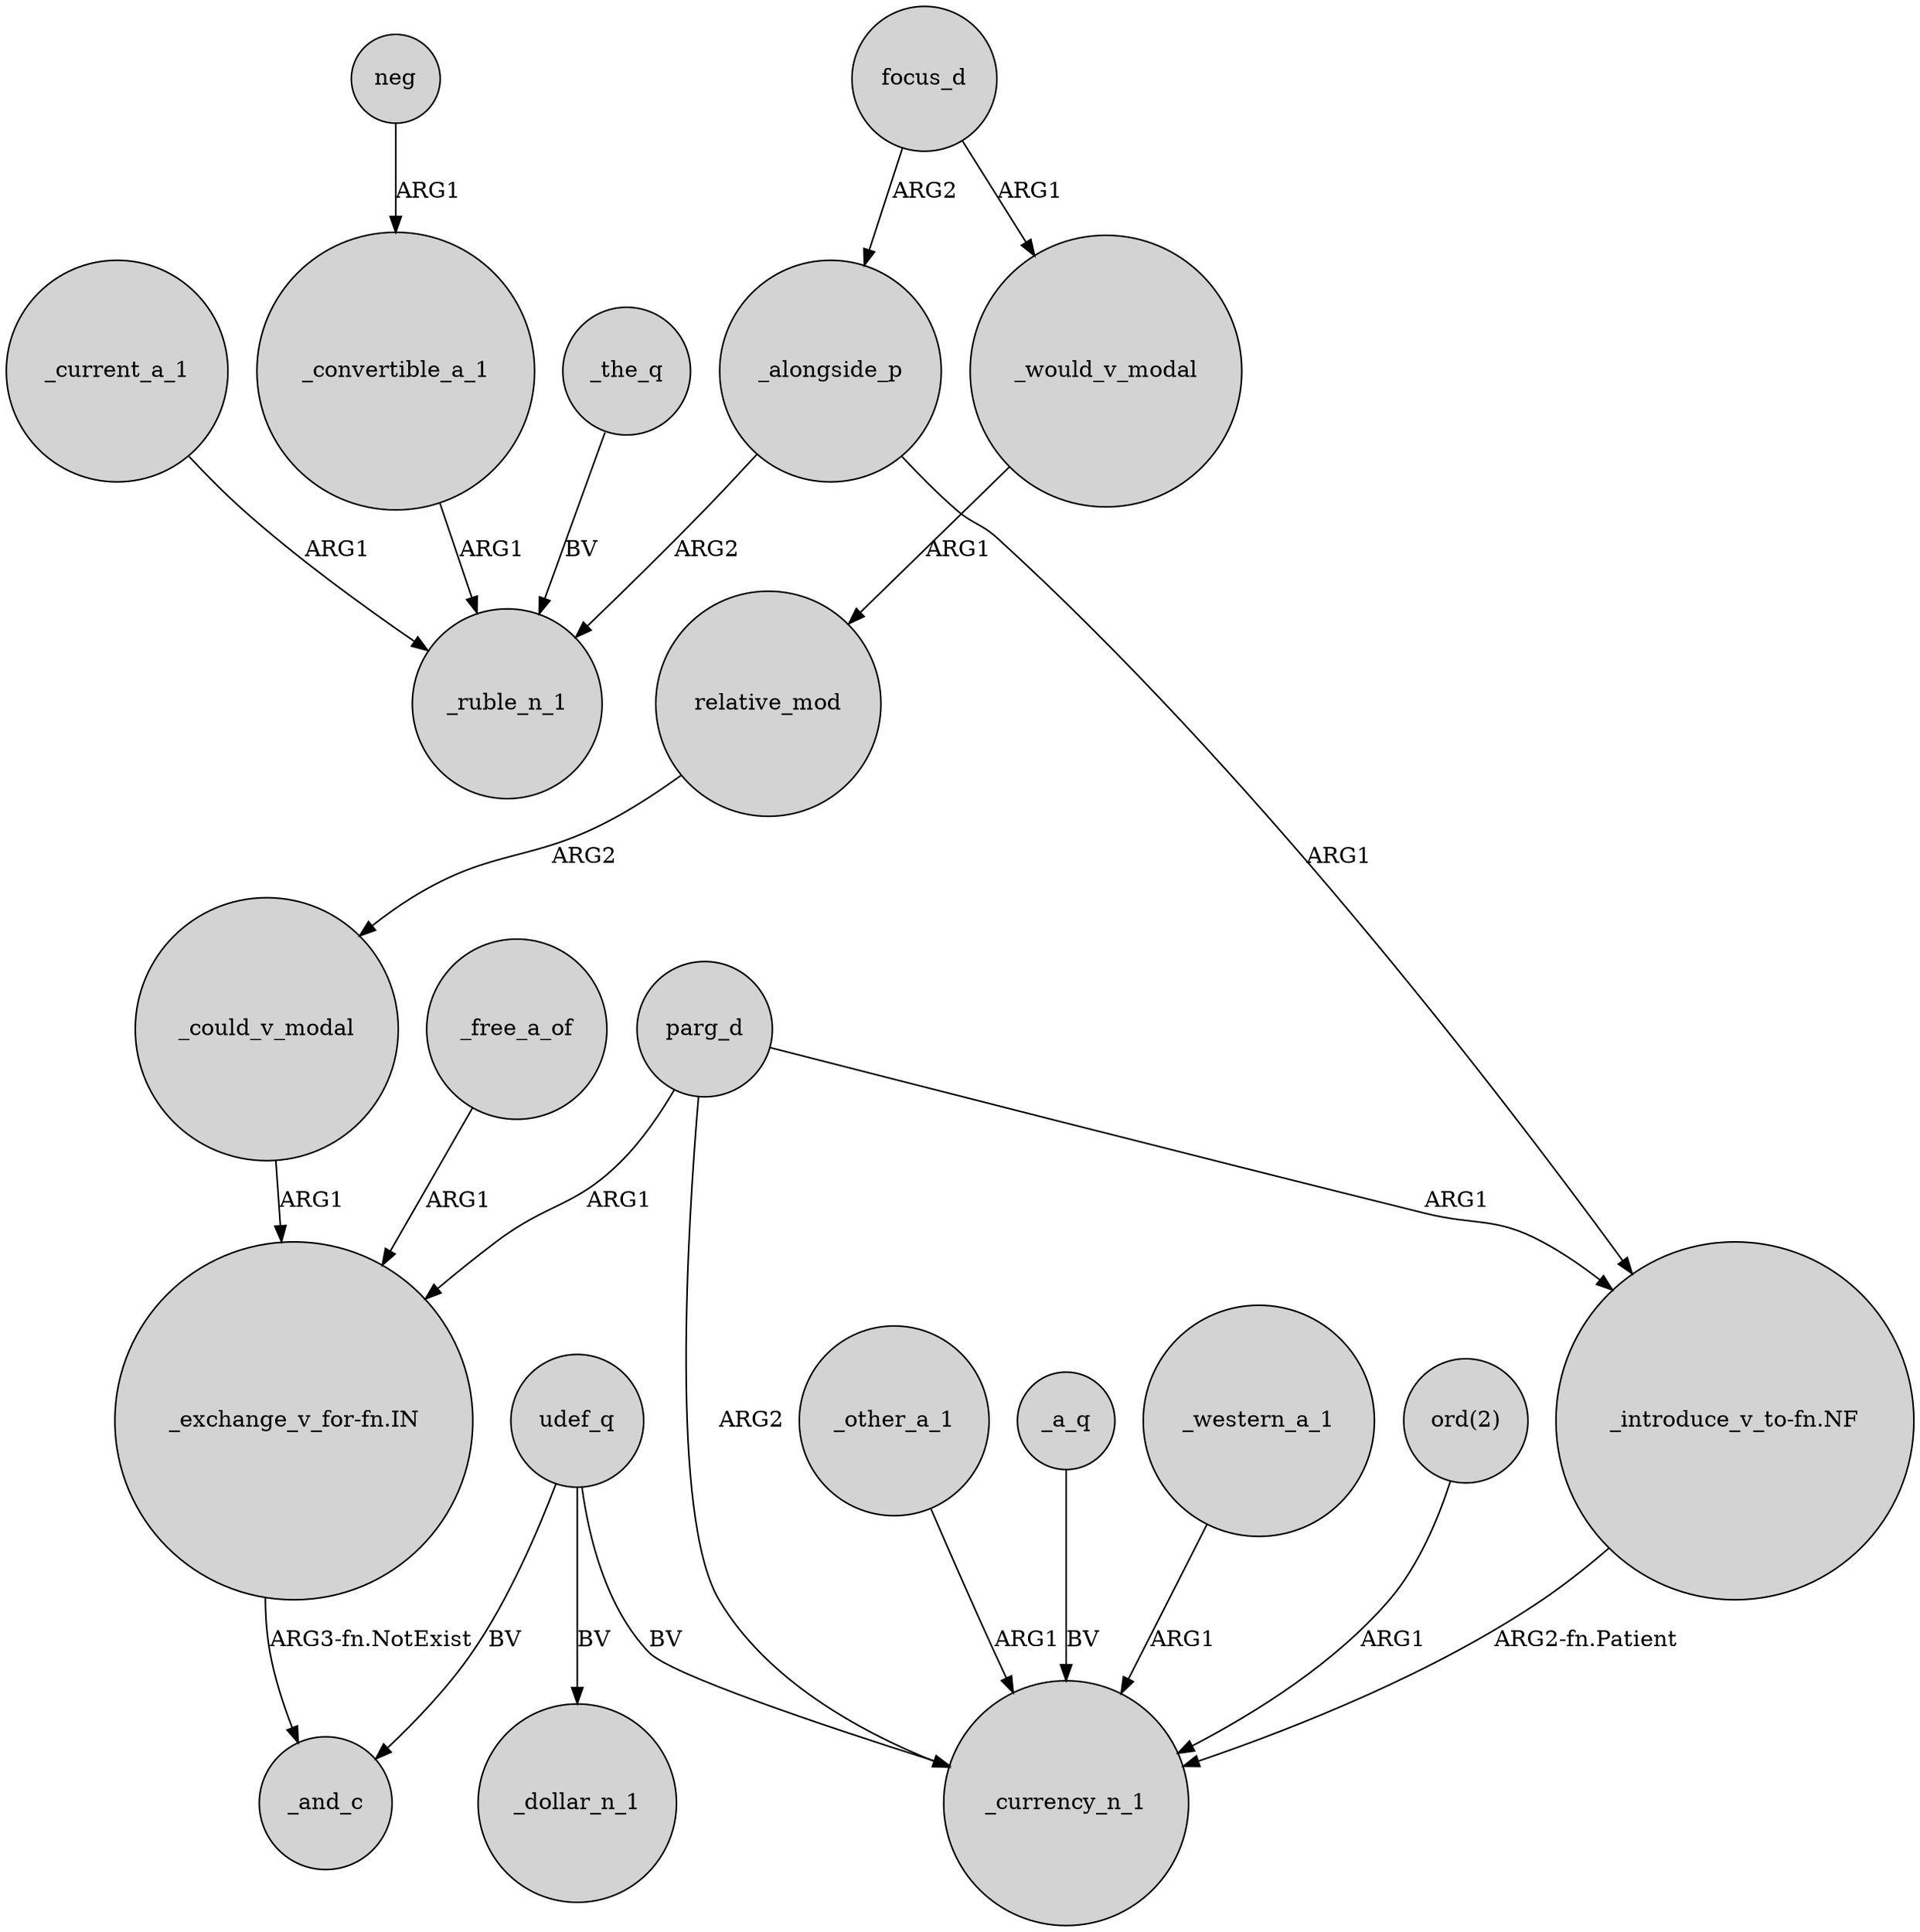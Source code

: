digraph {
	node [shape=circle style=filled]
	_western_a_1 -> _currency_n_1 [label=ARG1]
	"ord(2)" -> _currency_n_1 [label=ARG1]
	_alongside_p -> "_introduce_v_to-fn.NF" [label=ARG1]
	_other_a_1 -> _currency_n_1 [label=ARG1]
	_would_v_modal -> relative_mod [label=ARG1]
	"_exchange_v_for-fn.IN" -> _and_c [label="ARG3-fn.NotExist"]
	_a_q -> _currency_n_1 [label=BV]
	_alongside_p -> _ruble_n_1 [label=ARG2]
	parg_d -> _currency_n_1 [label=ARG2]
	neg -> _convertible_a_1 [label=ARG1]
	udef_q -> _currency_n_1 [label=BV]
	_could_v_modal -> "_exchange_v_for-fn.IN" [label=ARG1]
	parg_d -> "_exchange_v_for-fn.IN" [label=ARG1]
	"_introduce_v_to-fn.NF" -> _currency_n_1 [label="ARG2-fn.Patient"]
	_free_a_of -> "_exchange_v_for-fn.IN" [label=ARG1]
	relative_mod -> _could_v_modal [label=ARG2]
	parg_d -> "_introduce_v_to-fn.NF" [label=ARG1]
	_the_q -> _ruble_n_1 [label=BV]
	_convertible_a_1 -> _ruble_n_1 [label=ARG1]
	focus_d -> _alongside_p [label=ARG2]
	_current_a_1 -> _ruble_n_1 [label=ARG1]
	udef_q -> _and_c [label=BV]
	udef_q -> _dollar_n_1 [label=BV]
	focus_d -> _would_v_modal [label=ARG1]
}
